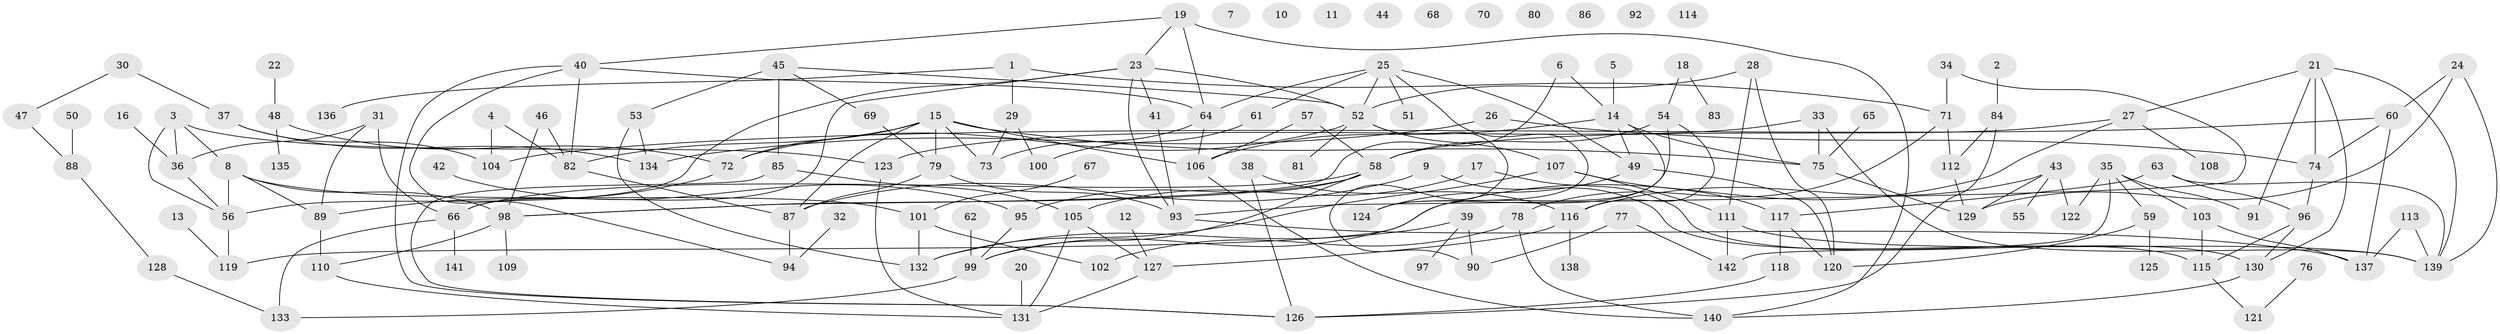 // Generated by graph-tools (version 1.1) at 2025/33/03/09/25 02:33:52]
// undirected, 142 vertices, 204 edges
graph export_dot {
graph [start="1"]
  node [color=gray90,style=filled];
  1;
  2;
  3;
  4;
  5;
  6;
  7;
  8;
  9;
  10;
  11;
  12;
  13;
  14;
  15;
  16;
  17;
  18;
  19;
  20;
  21;
  22;
  23;
  24;
  25;
  26;
  27;
  28;
  29;
  30;
  31;
  32;
  33;
  34;
  35;
  36;
  37;
  38;
  39;
  40;
  41;
  42;
  43;
  44;
  45;
  46;
  47;
  48;
  49;
  50;
  51;
  52;
  53;
  54;
  55;
  56;
  57;
  58;
  59;
  60;
  61;
  62;
  63;
  64;
  65;
  66;
  67;
  68;
  69;
  70;
  71;
  72;
  73;
  74;
  75;
  76;
  77;
  78;
  79;
  80;
  81;
  82;
  83;
  84;
  85;
  86;
  87;
  88;
  89;
  90;
  91;
  92;
  93;
  94;
  95;
  96;
  97;
  98;
  99;
  100;
  101;
  102;
  103;
  104;
  105;
  106;
  107;
  108;
  109;
  110;
  111;
  112;
  113;
  114;
  115;
  116;
  117;
  118;
  119;
  120;
  121;
  122;
  123;
  124;
  125;
  126;
  127;
  128;
  129;
  130;
  131;
  132;
  133;
  134;
  135;
  136;
  137;
  138;
  139;
  140;
  141;
  142;
  1 -- 29;
  1 -- 71;
  1 -- 136;
  2 -- 84;
  3 -- 8;
  3 -- 36;
  3 -- 56;
  3 -- 123;
  4 -- 82;
  4 -- 104;
  5 -- 14;
  6 -- 14;
  6 -- 98;
  8 -- 56;
  8 -- 89;
  8 -- 98;
  8 -- 101;
  9 -- 87;
  9 -- 115;
  12 -- 127;
  13 -- 119;
  14 -- 49;
  14 -- 75;
  14 -- 99;
  14 -- 106;
  15 -- 72;
  15 -- 73;
  15 -- 75;
  15 -- 79;
  15 -- 82;
  15 -- 87;
  15 -- 106;
  16 -- 36;
  17 -- 105;
  17 -- 130;
  18 -- 54;
  18 -- 83;
  19 -- 23;
  19 -- 40;
  19 -- 64;
  19 -- 140;
  20 -- 131;
  21 -- 27;
  21 -- 74;
  21 -- 91;
  21 -- 130;
  21 -- 139;
  22 -- 48;
  23 -- 41;
  23 -- 52;
  23 -- 56;
  23 -- 66;
  23 -- 93;
  24 -- 60;
  24 -- 129;
  24 -- 139;
  25 -- 49;
  25 -- 51;
  25 -- 52;
  25 -- 61;
  25 -- 64;
  25 -- 124;
  26 -- 74;
  26 -- 134;
  27 -- 58;
  27 -- 108;
  27 -- 119;
  28 -- 52;
  28 -- 111;
  28 -- 120;
  29 -- 73;
  29 -- 100;
  30 -- 37;
  30 -- 47;
  31 -- 36;
  31 -- 66;
  31 -- 89;
  32 -- 94;
  33 -- 75;
  33 -- 123;
  33 -- 139;
  34 -- 71;
  34 -- 93;
  35 -- 59;
  35 -- 91;
  35 -- 103;
  35 -- 122;
  35 -- 142;
  36 -- 56;
  37 -- 104;
  37 -- 134;
  38 -- 116;
  38 -- 126;
  39 -- 90;
  39 -- 97;
  39 -- 132;
  40 -- 64;
  40 -- 82;
  40 -- 94;
  40 -- 126;
  41 -- 93;
  42 -- 95;
  43 -- 55;
  43 -- 116;
  43 -- 122;
  43 -- 129;
  45 -- 52;
  45 -- 53;
  45 -- 69;
  45 -- 85;
  46 -- 82;
  46 -- 98;
  47 -- 88;
  48 -- 72;
  48 -- 135;
  49 -- 120;
  49 -- 124;
  50 -- 88;
  52 -- 72;
  52 -- 81;
  52 -- 90;
  52 -- 107;
  53 -- 132;
  53 -- 134;
  54 -- 58;
  54 -- 116;
  54 -- 124;
  56 -- 119;
  57 -- 58;
  57 -- 106;
  58 -- 66;
  58 -- 95;
  58 -- 98;
  58 -- 99;
  59 -- 120;
  59 -- 125;
  60 -- 74;
  60 -- 104;
  60 -- 137;
  61 -- 100;
  62 -- 99;
  63 -- 96;
  63 -- 117;
  63 -- 139;
  64 -- 73;
  64 -- 106;
  65 -- 75;
  66 -- 133;
  66 -- 141;
  67 -- 101;
  69 -- 79;
  71 -- 78;
  71 -- 112;
  72 -- 89;
  74 -- 96;
  75 -- 129;
  76 -- 121;
  77 -- 90;
  77 -- 142;
  78 -- 102;
  78 -- 140;
  79 -- 87;
  79 -- 93;
  82 -- 87;
  84 -- 112;
  84 -- 126;
  85 -- 105;
  85 -- 126;
  87 -- 94;
  88 -- 128;
  89 -- 110;
  93 -- 137;
  95 -- 99;
  96 -- 115;
  96 -- 130;
  98 -- 109;
  98 -- 110;
  99 -- 133;
  101 -- 102;
  101 -- 132;
  103 -- 115;
  103 -- 137;
  105 -- 127;
  105 -- 131;
  106 -- 140;
  107 -- 111;
  107 -- 117;
  107 -- 132;
  110 -- 131;
  111 -- 139;
  111 -- 142;
  112 -- 129;
  113 -- 137;
  113 -- 139;
  115 -- 121;
  116 -- 127;
  116 -- 138;
  117 -- 118;
  117 -- 120;
  118 -- 126;
  123 -- 131;
  127 -- 131;
  128 -- 133;
  130 -- 140;
}
